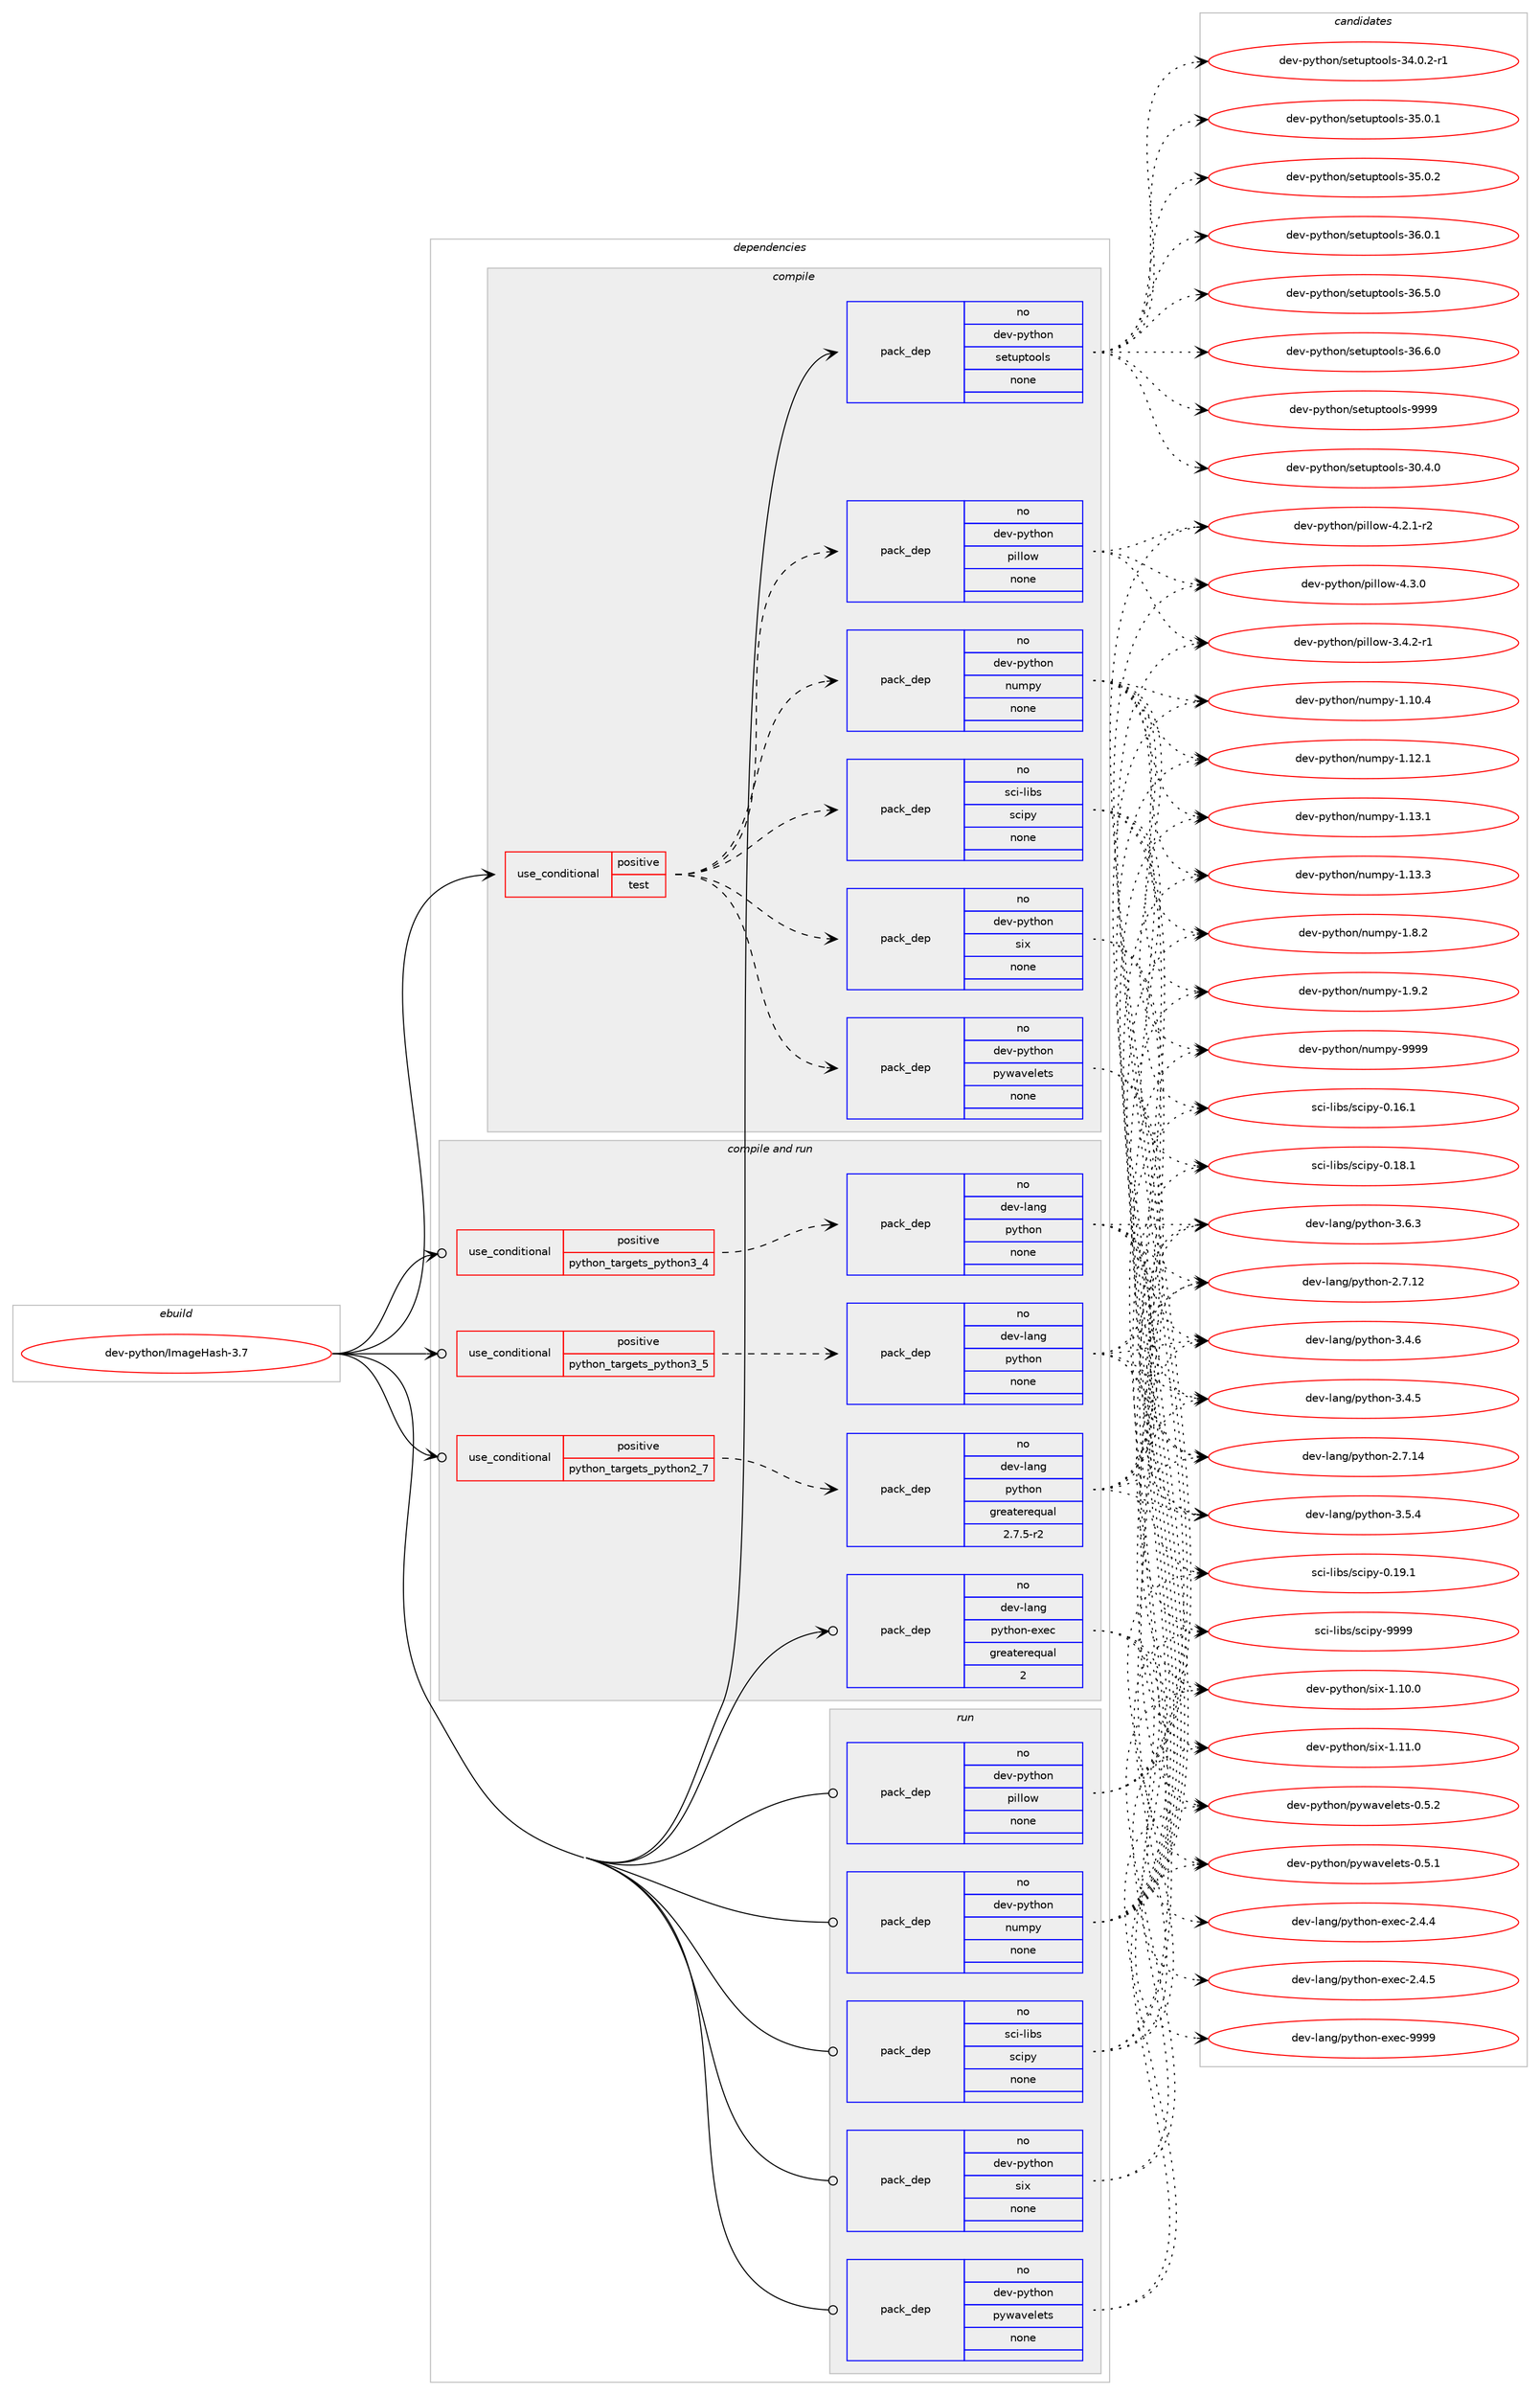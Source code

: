 digraph prolog {

# *************
# Graph options
# *************

newrank=true;
concentrate=true;
compound=true;
graph [rankdir=LR,fontname=Helvetica,fontsize=10,ranksep=1.5];#, ranksep=2.5, nodesep=0.2];
edge  [arrowhead=vee];
node  [fontname=Helvetica,fontsize=10];

# **********
# The ebuild
# **********

subgraph cluster_leftcol {
color=gray;
rank=same;
label=<<i>ebuild</i>>;
id [label="dev-python/ImageHash-3.7", color=red, width=4, href="../dev-python/ImageHash-3.7.svg"];
}

# ****************
# The dependencies
# ****************

subgraph cluster_midcol {
color=gray;
label=<<i>dependencies</i>>;
subgraph cluster_compile {
fillcolor="#eeeeee";
style=filled;
label=<<i>compile</i>>;
subgraph cond28887 {
dependency144639 [label=<<TABLE BORDER="0" CELLBORDER="1" CELLSPACING="0" CELLPADDING="4"><TR><TD ROWSPAN="3" CELLPADDING="10">use_conditional</TD></TR><TR><TD>positive</TD></TR><TR><TD>test</TD></TR></TABLE>>, shape=none, color=red];
subgraph pack111940 {
dependency144640 [label=<<TABLE BORDER="0" CELLBORDER="1" CELLSPACING="0" CELLPADDING="4" WIDTH="220"><TR><TD ROWSPAN="6" CELLPADDING="30">pack_dep</TD></TR><TR><TD WIDTH="110">no</TD></TR><TR><TD>dev-python</TD></TR><TR><TD>numpy</TD></TR><TR><TD>none</TD></TR><TR><TD></TD></TR></TABLE>>, shape=none, color=blue];
}
dependency144639:e -> dependency144640:w [weight=20,style="dashed",arrowhead="vee"];
subgraph pack111941 {
dependency144641 [label=<<TABLE BORDER="0" CELLBORDER="1" CELLSPACING="0" CELLPADDING="4" WIDTH="220"><TR><TD ROWSPAN="6" CELLPADDING="30">pack_dep</TD></TR><TR><TD WIDTH="110">no</TD></TR><TR><TD>dev-python</TD></TR><TR><TD>pillow</TD></TR><TR><TD>none</TD></TR><TR><TD></TD></TR></TABLE>>, shape=none, color=blue];
}
dependency144639:e -> dependency144641:w [weight=20,style="dashed",arrowhead="vee"];
subgraph pack111942 {
dependency144642 [label=<<TABLE BORDER="0" CELLBORDER="1" CELLSPACING="0" CELLPADDING="4" WIDTH="220"><TR><TD ROWSPAN="6" CELLPADDING="30">pack_dep</TD></TR><TR><TD WIDTH="110">no</TD></TR><TR><TD>dev-python</TD></TR><TR><TD>pywavelets</TD></TR><TR><TD>none</TD></TR><TR><TD></TD></TR></TABLE>>, shape=none, color=blue];
}
dependency144639:e -> dependency144642:w [weight=20,style="dashed",arrowhead="vee"];
subgraph pack111943 {
dependency144643 [label=<<TABLE BORDER="0" CELLBORDER="1" CELLSPACING="0" CELLPADDING="4" WIDTH="220"><TR><TD ROWSPAN="6" CELLPADDING="30">pack_dep</TD></TR><TR><TD WIDTH="110">no</TD></TR><TR><TD>dev-python</TD></TR><TR><TD>six</TD></TR><TR><TD>none</TD></TR><TR><TD></TD></TR></TABLE>>, shape=none, color=blue];
}
dependency144639:e -> dependency144643:w [weight=20,style="dashed",arrowhead="vee"];
subgraph pack111944 {
dependency144644 [label=<<TABLE BORDER="0" CELLBORDER="1" CELLSPACING="0" CELLPADDING="4" WIDTH="220"><TR><TD ROWSPAN="6" CELLPADDING="30">pack_dep</TD></TR><TR><TD WIDTH="110">no</TD></TR><TR><TD>sci-libs</TD></TR><TR><TD>scipy</TD></TR><TR><TD>none</TD></TR><TR><TD></TD></TR></TABLE>>, shape=none, color=blue];
}
dependency144639:e -> dependency144644:w [weight=20,style="dashed",arrowhead="vee"];
}
id:e -> dependency144639:w [weight=20,style="solid",arrowhead="vee"];
subgraph pack111945 {
dependency144645 [label=<<TABLE BORDER="0" CELLBORDER="1" CELLSPACING="0" CELLPADDING="4" WIDTH="220"><TR><TD ROWSPAN="6" CELLPADDING="30">pack_dep</TD></TR><TR><TD WIDTH="110">no</TD></TR><TR><TD>dev-python</TD></TR><TR><TD>setuptools</TD></TR><TR><TD>none</TD></TR><TR><TD></TD></TR></TABLE>>, shape=none, color=blue];
}
id:e -> dependency144645:w [weight=20,style="solid",arrowhead="vee"];
}
subgraph cluster_compileandrun {
fillcolor="#eeeeee";
style=filled;
label=<<i>compile and run</i>>;
subgraph cond28888 {
dependency144646 [label=<<TABLE BORDER="0" CELLBORDER="1" CELLSPACING="0" CELLPADDING="4"><TR><TD ROWSPAN="3" CELLPADDING="10">use_conditional</TD></TR><TR><TD>positive</TD></TR><TR><TD>python_targets_python2_7</TD></TR></TABLE>>, shape=none, color=red];
subgraph pack111946 {
dependency144647 [label=<<TABLE BORDER="0" CELLBORDER="1" CELLSPACING="0" CELLPADDING="4" WIDTH="220"><TR><TD ROWSPAN="6" CELLPADDING="30">pack_dep</TD></TR><TR><TD WIDTH="110">no</TD></TR><TR><TD>dev-lang</TD></TR><TR><TD>python</TD></TR><TR><TD>greaterequal</TD></TR><TR><TD>2.7.5-r2</TD></TR></TABLE>>, shape=none, color=blue];
}
dependency144646:e -> dependency144647:w [weight=20,style="dashed",arrowhead="vee"];
}
id:e -> dependency144646:w [weight=20,style="solid",arrowhead="odotvee"];
subgraph cond28889 {
dependency144648 [label=<<TABLE BORDER="0" CELLBORDER="1" CELLSPACING="0" CELLPADDING="4"><TR><TD ROWSPAN="3" CELLPADDING="10">use_conditional</TD></TR><TR><TD>positive</TD></TR><TR><TD>python_targets_python3_4</TD></TR></TABLE>>, shape=none, color=red];
subgraph pack111947 {
dependency144649 [label=<<TABLE BORDER="0" CELLBORDER="1" CELLSPACING="0" CELLPADDING="4" WIDTH="220"><TR><TD ROWSPAN="6" CELLPADDING="30">pack_dep</TD></TR><TR><TD WIDTH="110">no</TD></TR><TR><TD>dev-lang</TD></TR><TR><TD>python</TD></TR><TR><TD>none</TD></TR><TR><TD></TD></TR></TABLE>>, shape=none, color=blue];
}
dependency144648:e -> dependency144649:w [weight=20,style="dashed",arrowhead="vee"];
}
id:e -> dependency144648:w [weight=20,style="solid",arrowhead="odotvee"];
subgraph cond28890 {
dependency144650 [label=<<TABLE BORDER="0" CELLBORDER="1" CELLSPACING="0" CELLPADDING="4"><TR><TD ROWSPAN="3" CELLPADDING="10">use_conditional</TD></TR><TR><TD>positive</TD></TR><TR><TD>python_targets_python3_5</TD></TR></TABLE>>, shape=none, color=red];
subgraph pack111948 {
dependency144651 [label=<<TABLE BORDER="0" CELLBORDER="1" CELLSPACING="0" CELLPADDING="4" WIDTH="220"><TR><TD ROWSPAN="6" CELLPADDING="30">pack_dep</TD></TR><TR><TD WIDTH="110">no</TD></TR><TR><TD>dev-lang</TD></TR><TR><TD>python</TD></TR><TR><TD>none</TD></TR><TR><TD></TD></TR></TABLE>>, shape=none, color=blue];
}
dependency144650:e -> dependency144651:w [weight=20,style="dashed",arrowhead="vee"];
}
id:e -> dependency144650:w [weight=20,style="solid",arrowhead="odotvee"];
subgraph pack111949 {
dependency144652 [label=<<TABLE BORDER="0" CELLBORDER="1" CELLSPACING="0" CELLPADDING="4" WIDTH="220"><TR><TD ROWSPAN="6" CELLPADDING="30">pack_dep</TD></TR><TR><TD WIDTH="110">no</TD></TR><TR><TD>dev-lang</TD></TR><TR><TD>python-exec</TD></TR><TR><TD>greaterequal</TD></TR><TR><TD>2</TD></TR></TABLE>>, shape=none, color=blue];
}
id:e -> dependency144652:w [weight=20,style="solid",arrowhead="odotvee"];
}
subgraph cluster_run {
fillcolor="#eeeeee";
style=filled;
label=<<i>run</i>>;
subgraph pack111950 {
dependency144653 [label=<<TABLE BORDER="0" CELLBORDER="1" CELLSPACING="0" CELLPADDING="4" WIDTH="220"><TR><TD ROWSPAN="6" CELLPADDING="30">pack_dep</TD></TR><TR><TD WIDTH="110">no</TD></TR><TR><TD>dev-python</TD></TR><TR><TD>numpy</TD></TR><TR><TD>none</TD></TR><TR><TD></TD></TR></TABLE>>, shape=none, color=blue];
}
id:e -> dependency144653:w [weight=20,style="solid",arrowhead="odot"];
subgraph pack111951 {
dependency144654 [label=<<TABLE BORDER="0" CELLBORDER="1" CELLSPACING="0" CELLPADDING="4" WIDTH="220"><TR><TD ROWSPAN="6" CELLPADDING="30">pack_dep</TD></TR><TR><TD WIDTH="110">no</TD></TR><TR><TD>dev-python</TD></TR><TR><TD>pillow</TD></TR><TR><TD>none</TD></TR><TR><TD></TD></TR></TABLE>>, shape=none, color=blue];
}
id:e -> dependency144654:w [weight=20,style="solid",arrowhead="odot"];
subgraph pack111952 {
dependency144655 [label=<<TABLE BORDER="0" CELLBORDER="1" CELLSPACING="0" CELLPADDING="4" WIDTH="220"><TR><TD ROWSPAN="6" CELLPADDING="30">pack_dep</TD></TR><TR><TD WIDTH="110">no</TD></TR><TR><TD>dev-python</TD></TR><TR><TD>pywavelets</TD></TR><TR><TD>none</TD></TR><TR><TD></TD></TR></TABLE>>, shape=none, color=blue];
}
id:e -> dependency144655:w [weight=20,style="solid",arrowhead="odot"];
subgraph pack111953 {
dependency144656 [label=<<TABLE BORDER="0" CELLBORDER="1" CELLSPACING="0" CELLPADDING="4" WIDTH="220"><TR><TD ROWSPAN="6" CELLPADDING="30">pack_dep</TD></TR><TR><TD WIDTH="110">no</TD></TR><TR><TD>dev-python</TD></TR><TR><TD>six</TD></TR><TR><TD>none</TD></TR><TR><TD></TD></TR></TABLE>>, shape=none, color=blue];
}
id:e -> dependency144656:w [weight=20,style="solid",arrowhead="odot"];
subgraph pack111954 {
dependency144657 [label=<<TABLE BORDER="0" CELLBORDER="1" CELLSPACING="0" CELLPADDING="4" WIDTH="220"><TR><TD ROWSPAN="6" CELLPADDING="30">pack_dep</TD></TR><TR><TD WIDTH="110">no</TD></TR><TR><TD>sci-libs</TD></TR><TR><TD>scipy</TD></TR><TR><TD>none</TD></TR><TR><TD></TD></TR></TABLE>>, shape=none, color=blue];
}
id:e -> dependency144657:w [weight=20,style="solid",arrowhead="odot"];
}
}

# **************
# The candidates
# **************

subgraph cluster_choices {
rank=same;
color=gray;
label=<<i>candidates</i>>;

subgraph choice111940 {
color=black;
nodesep=1;
choice100101118451121211161041111104711011710911212145494649484652 [label="dev-python/numpy-1.10.4", color=red, width=4,href="../dev-python/numpy-1.10.4.svg"];
choice100101118451121211161041111104711011710911212145494649504649 [label="dev-python/numpy-1.12.1", color=red, width=4,href="../dev-python/numpy-1.12.1.svg"];
choice100101118451121211161041111104711011710911212145494649514649 [label="dev-python/numpy-1.13.1", color=red, width=4,href="../dev-python/numpy-1.13.1.svg"];
choice100101118451121211161041111104711011710911212145494649514651 [label="dev-python/numpy-1.13.3", color=red, width=4,href="../dev-python/numpy-1.13.3.svg"];
choice1001011184511212111610411111047110117109112121454946564650 [label="dev-python/numpy-1.8.2", color=red, width=4,href="../dev-python/numpy-1.8.2.svg"];
choice1001011184511212111610411111047110117109112121454946574650 [label="dev-python/numpy-1.9.2", color=red, width=4,href="../dev-python/numpy-1.9.2.svg"];
choice10010111845112121116104111110471101171091121214557575757 [label="dev-python/numpy-9999", color=red, width=4,href="../dev-python/numpy-9999.svg"];
dependency144640:e -> choice100101118451121211161041111104711011710911212145494649484652:w [style=dotted,weight="100"];
dependency144640:e -> choice100101118451121211161041111104711011710911212145494649504649:w [style=dotted,weight="100"];
dependency144640:e -> choice100101118451121211161041111104711011710911212145494649514649:w [style=dotted,weight="100"];
dependency144640:e -> choice100101118451121211161041111104711011710911212145494649514651:w [style=dotted,weight="100"];
dependency144640:e -> choice1001011184511212111610411111047110117109112121454946564650:w [style=dotted,weight="100"];
dependency144640:e -> choice1001011184511212111610411111047110117109112121454946574650:w [style=dotted,weight="100"];
dependency144640:e -> choice10010111845112121116104111110471101171091121214557575757:w [style=dotted,weight="100"];
}
subgraph choice111941 {
color=black;
nodesep=1;
choice10010111845112121116104111110471121051081081111194551465246504511449 [label="dev-python/pillow-3.4.2-r1", color=red, width=4,href="../dev-python/pillow-3.4.2-r1.svg"];
choice10010111845112121116104111110471121051081081111194552465046494511450 [label="dev-python/pillow-4.2.1-r2", color=red, width=4,href="../dev-python/pillow-4.2.1-r2.svg"];
choice1001011184511212111610411111047112105108108111119455246514648 [label="dev-python/pillow-4.3.0", color=red, width=4,href="../dev-python/pillow-4.3.0.svg"];
dependency144641:e -> choice10010111845112121116104111110471121051081081111194551465246504511449:w [style=dotted,weight="100"];
dependency144641:e -> choice10010111845112121116104111110471121051081081111194552465046494511450:w [style=dotted,weight="100"];
dependency144641:e -> choice1001011184511212111610411111047112105108108111119455246514648:w [style=dotted,weight="100"];
}
subgraph choice111942 {
color=black;
nodesep=1;
choice100101118451121211161041111104711212111997118101108101116115454846534649 [label="dev-python/pywavelets-0.5.1", color=red, width=4,href="../dev-python/pywavelets-0.5.1.svg"];
choice100101118451121211161041111104711212111997118101108101116115454846534650 [label="dev-python/pywavelets-0.5.2", color=red, width=4,href="../dev-python/pywavelets-0.5.2.svg"];
dependency144642:e -> choice100101118451121211161041111104711212111997118101108101116115454846534649:w [style=dotted,weight="100"];
dependency144642:e -> choice100101118451121211161041111104711212111997118101108101116115454846534650:w [style=dotted,weight="100"];
}
subgraph choice111943 {
color=black;
nodesep=1;
choice100101118451121211161041111104711510512045494649484648 [label="dev-python/six-1.10.0", color=red, width=4,href="../dev-python/six-1.10.0.svg"];
choice100101118451121211161041111104711510512045494649494648 [label="dev-python/six-1.11.0", color=red, width=4,href="../dev-python/six-1.11.0.svg"];
dependency144643:e -> choice100101118451121211161041111104711510512045494649484648:w [style=dotted,weight="100"];
dependency144643:e -> choice100101118451121211161041111104711510512045494649494648:w [style=dotted,weight="100"];
}
subgraph choice111944 {
color=black;
nodesep=1;
choice115991054510810598115471159910511212145484649544649 [label="sci-libs/scipy-0.16.1", color=red, width=4,href="../sci-libs/scipy-0.16.1.svg"];
choice115991054510810598115471159910511212145484649564649 [label="sci-libs/scipy-0.18.1", color=red, width=4,href="../sci-libs/scipy-0.18.1.svg"];
choice115991054510810598115471159910511212145484649574649 [label="sci-libs/scipy-0.19.1", color=red, width=4,href="../sci-libs/scipy-0.19.1.svg"];
choice11599105451081059811547115991051121214557575757 [label="sci-libs/scipy-9999", color=red, width=4,href="../sci-libs/scipy-9999.svg"];
dependency144644:e -> choice115991054510810598115471159910511212145484649544649:w [style=dotted,weight="100"];
dependency144644:e -> choice115991054510810598115471159910511212145484649564649:w [style=dotted,weight="100"];
dependency144644:e -> choice115991054510810598115471159910511212145484649574649:w [style=dotted,weight="100"];
dependency144644:e -> choice11599105451081059811547115991051121214557575757:w [style=dotted,weight="100"];
}
subgraph choice111945 {
color=black;
nodesep=1;
choice100101118451121211161041111104711510111611711211611111110811545514846524648 [label="dev-python/setuptools-30.4.0", color=red, width=4,href="../dev-python/setuptools-30.4.0.svg"];
choice1001011184511212111610411111047115101116117112116111111108115455152464846504511449 [label="dev-python/setuptools-34.0.2-r1", color=red, width=4,href="../dev-python/setuptools-34.0.2-r1.svg"];
choice100101118451121211161041111104711510111611711211611111110811545515346484649 [label="dev-python/setuptools-35.0.1", color=red, width=4,href="../dev-python/setuptools-35.0.1.svg"];
choice100101118451121211161041111104711510111611711211611111110811545515346484650 [label="dev-python/setuptools-35.0.2", color=red, width=4,href="../dev-python/setuptools-35.0.2.svg"];
choice100101118451121211161041111104711510111611711211611111110811545515446484649 [label="dev-python/setuptools-36.0.1", color=red, width=4,href="../dev-python/setuptools-36.0.1.svg"];
choice100101118451121211161041111104711510111611711211611111110811545515446534648 [label="dev-python/setuptools-36.5.0", color=red, width=4,href="../dev-python/setuptools-36.5.0.svg"];
choice100101118451121211161041111104711510111611711211611111110811545515446544648 [label="dev-python/setuptools-36.6.0", color=red, width=4,href="../dev-python/setuptools-36.6.0.svg"];
choice10010111845112121116104111110471151011161171121161111111081154557575757 [label="dev-python/setuptools-9999", color=red, width=4,href="../dev-python/setuptools-9999.svg"];
dependency144645:e -> choice100101118451121211161041111104711510111611711211611111110811545514846524648:w [style=dotted,weight="100"];
dependency144645:e -> choice1001011184511212111610411111047115101116117112116111111108115455152464846504511449:w [style=dotted,weight="100"];
dependency144645:e -> choice100101118451121211161041111104711510111611711211611111110811545515346484649:w [style=dotted,weight="100"];
dependency144645:e -> choice100101118451121211161041111104711510111611711211611111110811545515346484650:w [style=dotted,weight="100"];
dependency144645:e -> choice100101118451121211161041111104711510111611711211611111110811545515446484649:w [style=dotted,weight="100"];
dependency144645:e -> choice100101118451121211161041111104711510111611711211611111110811545515446534648:w [style=dotted,weight="100"];
dependency144645:e -> choice100101118451121211161041111104711510111611711211611111110811545515446544648:w [style=dotted,weight="100"];
dependency144645:e -> choice10010111845112121116104111110471151011161171121161111111081154557575757:w [style=dotted,weight="100"];
}
subgraph choice111946 {
color=black;
nodesep=1;
choice10010111845108971101034711212111610411111045504655464950 [label="dev-lang/python-2.7.12", color=red, width=4,href="../dev-lang/python-2.7.12.svg"];
choice10010111845108971101034711212111610411111045504655464952 [label="dev-lang/python-2.7.14", color=red, width=4,href="../dev-lang/python-2.7.14.svg"];
choice100101118451089711010347112121116104111110455146524653 [label="dev-lang/python-3.4.5", color=red, width=4,href="../dev-lang/python-3.4.5.svg"];
choice100101118451089711010347112121116104111110455146524654 [label="dev-lang/python-3.4.6", color=red, width=4,href="../dev-lang/python-3.4.6.svg"];
choice100101118451089711010347112121116104111110455146534652 [label="dev-lang/python-3.5.4", color=red, width=4,href="../dev-lang/python-3.5.4.svg"];
choice100101118451089711010347112121116104111110455146544651 [label="dev-lang/python-3.6.3", color=red, width=4,href="../dev-lang/python-3.6.3.svg"];
dependency144647:e -> choice10010111845108971101034711212111610411111045504655464950:w [style=dotted,weight="100"];
dependency144647:e -> choice10010111845108971101034711212111610411111045504655464952:w [style=dotted,weight="100"];
dependency144647:e -> choice100101118451089711010347112121116104111110455146524653:w [style=dotted,weight="100"];
dependency144647:e -> choice100101118451089711010347112121116104111110455146524654:w [style=dotted,weight="100"];
dependency144647:e -> choice100101118451089711010347112121116104111110455146534652:w [style=dotted,weight="100"];
dependency144647:e -> choice100101118451089711010347112121116104111110455146544651:w [style=dotted,weight="100"];
}
subgraph choice111947 {
color=black;
nodesep=1;
choice10010111845108971101034711212111610411111045504655464950 [label="dev-lang/python-2.7.12", color=red, width=4,href="../dev-lang/python-2.7.12.svg"];
choice10010111845108971101034711212111610411111045504655464952 [label="dev-lang/python-2.7.14", color=red, width=4,href="../dev-lang/python-2.7.14.svg"];
choice100101118451089711010347112121116104111110455146524653 [label="dev-lang/python-3.4.5", color=red, width=4,href="../dev-lang/python-3.4.5.svg"];
choice100101118451089711010347112121116104111110455146524654 [label="dev-lang/python-3.4.6", color=red, width=4,href="../dev-lang/python-3.4.6.svg"];
choice100101118451089711010347112121116104111110455146534652 [label="dev-lang/python-3.5.4", color=red, width=4,href="../dev-lang/python-3.5.4.svg"];
choice100101118451089711010347112121116104111110455146544651 [label="dev-lang/python-3.6.3", color=red, width=4,href="../dev-lang/python-3.6.3.svg"];
dependency144649:e -> choice10010111845108971101034711212111610411111045504655464950:w [style=dotted,weight="100"];
dependency144649:e -> choice10010111845108971101034711212111610411111045504655464952:w [style=dotted,weight="100"];
dependency144649:e -> choice100101118451089711010347112121116104111110455146524653:w [style=dotted,weight="100"];
dependency144649:e -> choice100101118451089711010347112121116104111110455146524654:w [style=dotted,weight="100"];
dependency144649:e -> choice100101118451089711010347112121116104111110455146534652:w [style=dotted,weight="100"];
dependency144649:e -> choice100101118451089711010347112121116104111110455146544651:w [style=dotted,weight="100"];
}
subgraph choice111948 {
color=black;
nodesep=1;
choice10010111845108971101034711212111610411111045504655464950 [label="dev-lang/python-2.7.12", color=red, width=4,href="../dev-lang/python-2.7.12.svg"];
choice10010111845108971101034711212111610411111045504655464952 [label="dev-lang/python-2.7.14", color=red, width=4,href="../dev-lang/python-2.7.14.svg"];
choice100101118451089711010347112121116104111110455146524653 [label="dev-lang/python-3.4.5", color=red, width=4,href="../dev-lang/python-3.4.5.svg"];
choice100101118451089711010347112121116104111110455146524654 [label="dev-lang/python-3.4.6", color=red, width=4,href="../dev-lang/python-3.4.6.svg"];
choice100101118451089711010347112121116104111110455146534652 [label="dev-lang/python-3.5.4", color=red, width=4,href="../dev-lang/python-3.5.4.svg"];
choice100101118451089711010347112121116104111110455146544651 [label="dev-lang/python-3.6.3", color=red, width=4,href="../dev-lang/python-3.6.3.svg"];
dependency144651:e -> choice10010111845108971101034711212111610411111045504655464950:w [style=dotted,weight="100"];
dependency144651:e -> choice10010111845108971101034711212111610411111045504655464952:w [style=dotted,weight="100"];
dependency144651:e -> choice100101118451089711010347112121116104111110455146524653:w [style=dotted,weight="100"];
dependency144651:e -> choice100101118451089711010347112121116104111110455146524654:w [style=dotted,weight="100"];
dependency144651:e -> choice100101118451089711010347112121116104111110455146534652:w [style=dotted,weight="100"];
dependency144651:e -> choice100101118451089711010347112121116104111110455146544651:w [style=dotted,weight="100"];
}
subgraph choice111949 {
color=black;
nodesep=1;
choice1001011184510897110103471121211161041111104510112010199455046524652 [label="dev-lang/python-exec-2.4.4", color=red, width=4,href="../dev-lang/python-exec-2.4.4.svg"];
choice1001011184510897110103471121211161041111104510112010199455046524653 [label="dev-lang/python-exec-2.4.5", color=red, width=4,href="../dev-lang/python-exec-2.4.5.svg"];
choice10010111845108971101034711212111610411111045101120101994557575757 [label="dev-lang/python-exec-9999", color=red, width=4,href="../dev-lang/python-exec-9999.svg"];
dependency144652:e -> choice1001011184510897110103471121211161041111104510112010199455046524652:w [style=dotted,weight="100"];
dependency144652:e -> choice1001011184510897110103471121211161041111104510112010199455046524653:w [style=dotted,weight="100"];
dependency144652:e -> choice10010111845108971101034711212111610411111045101120101994557575757:w [style=dotted,weight="100"];
}
subgraph choice111950 {
color=black;
nodesep=1;
choice100101118451121211161041111104711011710911212145494649484652 [label="dev-python/numpy-1.10.4", color=red, width=4,href="../dev-python/numpy-1.10.4.svg"];
choice100101118451121211161041111104711011710911212145494649504649 [label="dev-python/numpy-1.12.1", color=red, width=4,href="../dev-python/numpy-1.12.1.svg"];
choice100101118451121211161041111104711011710911212145494649514649 [label="dev-python/numpy-1.13.1", color=red, width=4,href="../dev-python/numpy-1.13.1.svg"];
choice100101118451121211161041111104711011710911212145494649514651 [label="dev-python/numpy-1.13.3", color=red, width=4,href="../dev-python/numpy-1.13.3.svg"];
choice1001011184511212111610411111047110117109112121454946564650 [label="dev-python/numpy-1.8.2", color=red, width=4,href="../dev-python/numpy-1.8.2.svg"];
choice1001011184511212111610411111047110117109112121454946574650 [label="dev-python/numpy-1.9.2", color=red, width=4,href="../dev-python/numpy-1.9.2.svg"];
choice10010111845112121116104111110471101171091121214557575757 [label="dev-python/numpy-9999", color=red, width=4,href="../dev-python/numpy-9999.svg"];
dependency144653:e -> choice100101118451121211161041111104711011710911212145494649484652:w [style=dotted,weight="100"];
dependency144653:e -> choice100101118451121211161041111104711011710911212145494649504649:w [style=dotted,weight="100"];
dependency144653:e -> choice100101118451121211161041111104711011710911212145494649514649:w [style=dotted,weight="100"];
dependency144653:e -> choice100101118451121211161041111104711011710911212145494649514651:w [style=dotted,weight="100"];
dependency144653:e -> choice1001011184511212111610411111047110117109112121454946564650:w [style=dotted,weight="100"];
dependency144653:e -> choice1001011184511212111610411111047110117109112121454946574650:w [style=dotted,weight="100"];
dependency144653:e -> choice10010111845112121116104111110471101171091121214557575757:w [style=dotted,weight="100"];
}
subgraph choice111951 {
color=black;
nodesep=1;
choice10010111845112121116104111110471121051081081111194551465246504511449 [label="dev-python/pillow-3.4.2-r1", color=red, width=4,href="../dev-python/pillow-3.4.2-r1.svg"];
choice10010111845112121116104111110471121051081081111194552465046494511450 [label="dev-python/pillow-4.2.1-r2", color=red, width=4,href="../dev-python/pillow-4.2.1-r2.svg"];
choice1001011184511212111610411111047112105108108111119455246514648 [label="dev-python/pillow-4.3.0", color=red, width=4,href="../dev-python/pillow-4.3.0.svg"];
dependency144654:e -> choice10010111845112121116104111110471121051081081111194551465246504511449:w [style=dotted,weight="100"];
dependency144654:e -> choice10010111845112121116104111110471121051081081111194552465046494511450:w [style=dotted,weight="100"];
dependency144654:e -> choice1001011184511212111610411111047112105108108111119455246514648:w [style=dotted,weight="100"];
}
subgraph choice111952 {
color=black;
nodesep=1;
choice100101118451121211161041111104711212111997118101108101116115454846534649 [label="dev-python/pywavelets-0.5.1", color=red, width=4,href="../dev-python/pywavelets-0.5.1.svg"];
choice100101118451121211161041111104711212111997118101108101116115454846534650 [label="dev-python/pywavelets-0.5.2", color=red, width=4,href="../dev-python/pywavelets-0.5.2.svg"];
dependency144655:e -> choice100101118451121211161041111104711212111997118101108101116115454846534649:w [style=dotted,weight="100"];
dependency144655:e -> choice100101118451121211161041111104711212111997118101108101116115454846534650:w [style=dotted,weight="100"];
}
subgraph choice111953 {
color=black;
nodesep=1;
choice100101118451121211161041111104711510512045494649484648 [label="dev-python/six-1.10.0", color=red, width=4,href="../dev-python/six-1.10.0.svg"];
choice100101118451121211161041111104711510512045494649494648 [label="dev-python/six-1.11.0", color=red, width=4,href="../dev-python/six-1.11.0.svg"];
dependency144656:e -> choice100101118451121211161041111104711510512045494649484648:w [style=dotted,weight="100"];
dependency144656:e -> choice100101118451121211161041111104711510512045494649494648:w [style=dotted,weight="100"];
}
subgraph choice111954 {
color=black;
nodesep=1;
choice115991054510810598115471159910511212145484649544649 [label="sci-libs/scipy-0.16.1", color=red, width=4,href="../sci-libs/scipy-0.16.1.svg"];
choice115991054510810598115471159910511212145484649564649 [label="sci-libs/scipy-0.18.1", color=red, width=4,href="../sci-libs/scipy-0.18.1.svg"];
choice115991054510810598115471159910511212145484649574649 [label="sci-libs/scipy-0.19.1", color=red, width=4,href="../sci-libs/scipy-0.19.1.svg"];
choice11599105451081059811547115991051121214557575757 [label="sci-libs/scipy-9999", color=red, width=4,href="../sci-libs/scipy-9999.svg"];
dependency144657:e -> choice115991054510810598115471159910511212145484649544649:w [style=dotted,weight="100"];
dependency144657:e -> choice115991054510810598115471159910511212145484649564649:w [style=dotted,weight="100"];
dependency144657:e -> choice115991054510810598115471159910511212145484649574649:w [style=dotted,weight="100"];
dependency144657:e -> choice11599105451081059811547115991051121214557575757:w [style=dotted,weight="100"];
}
}

}
